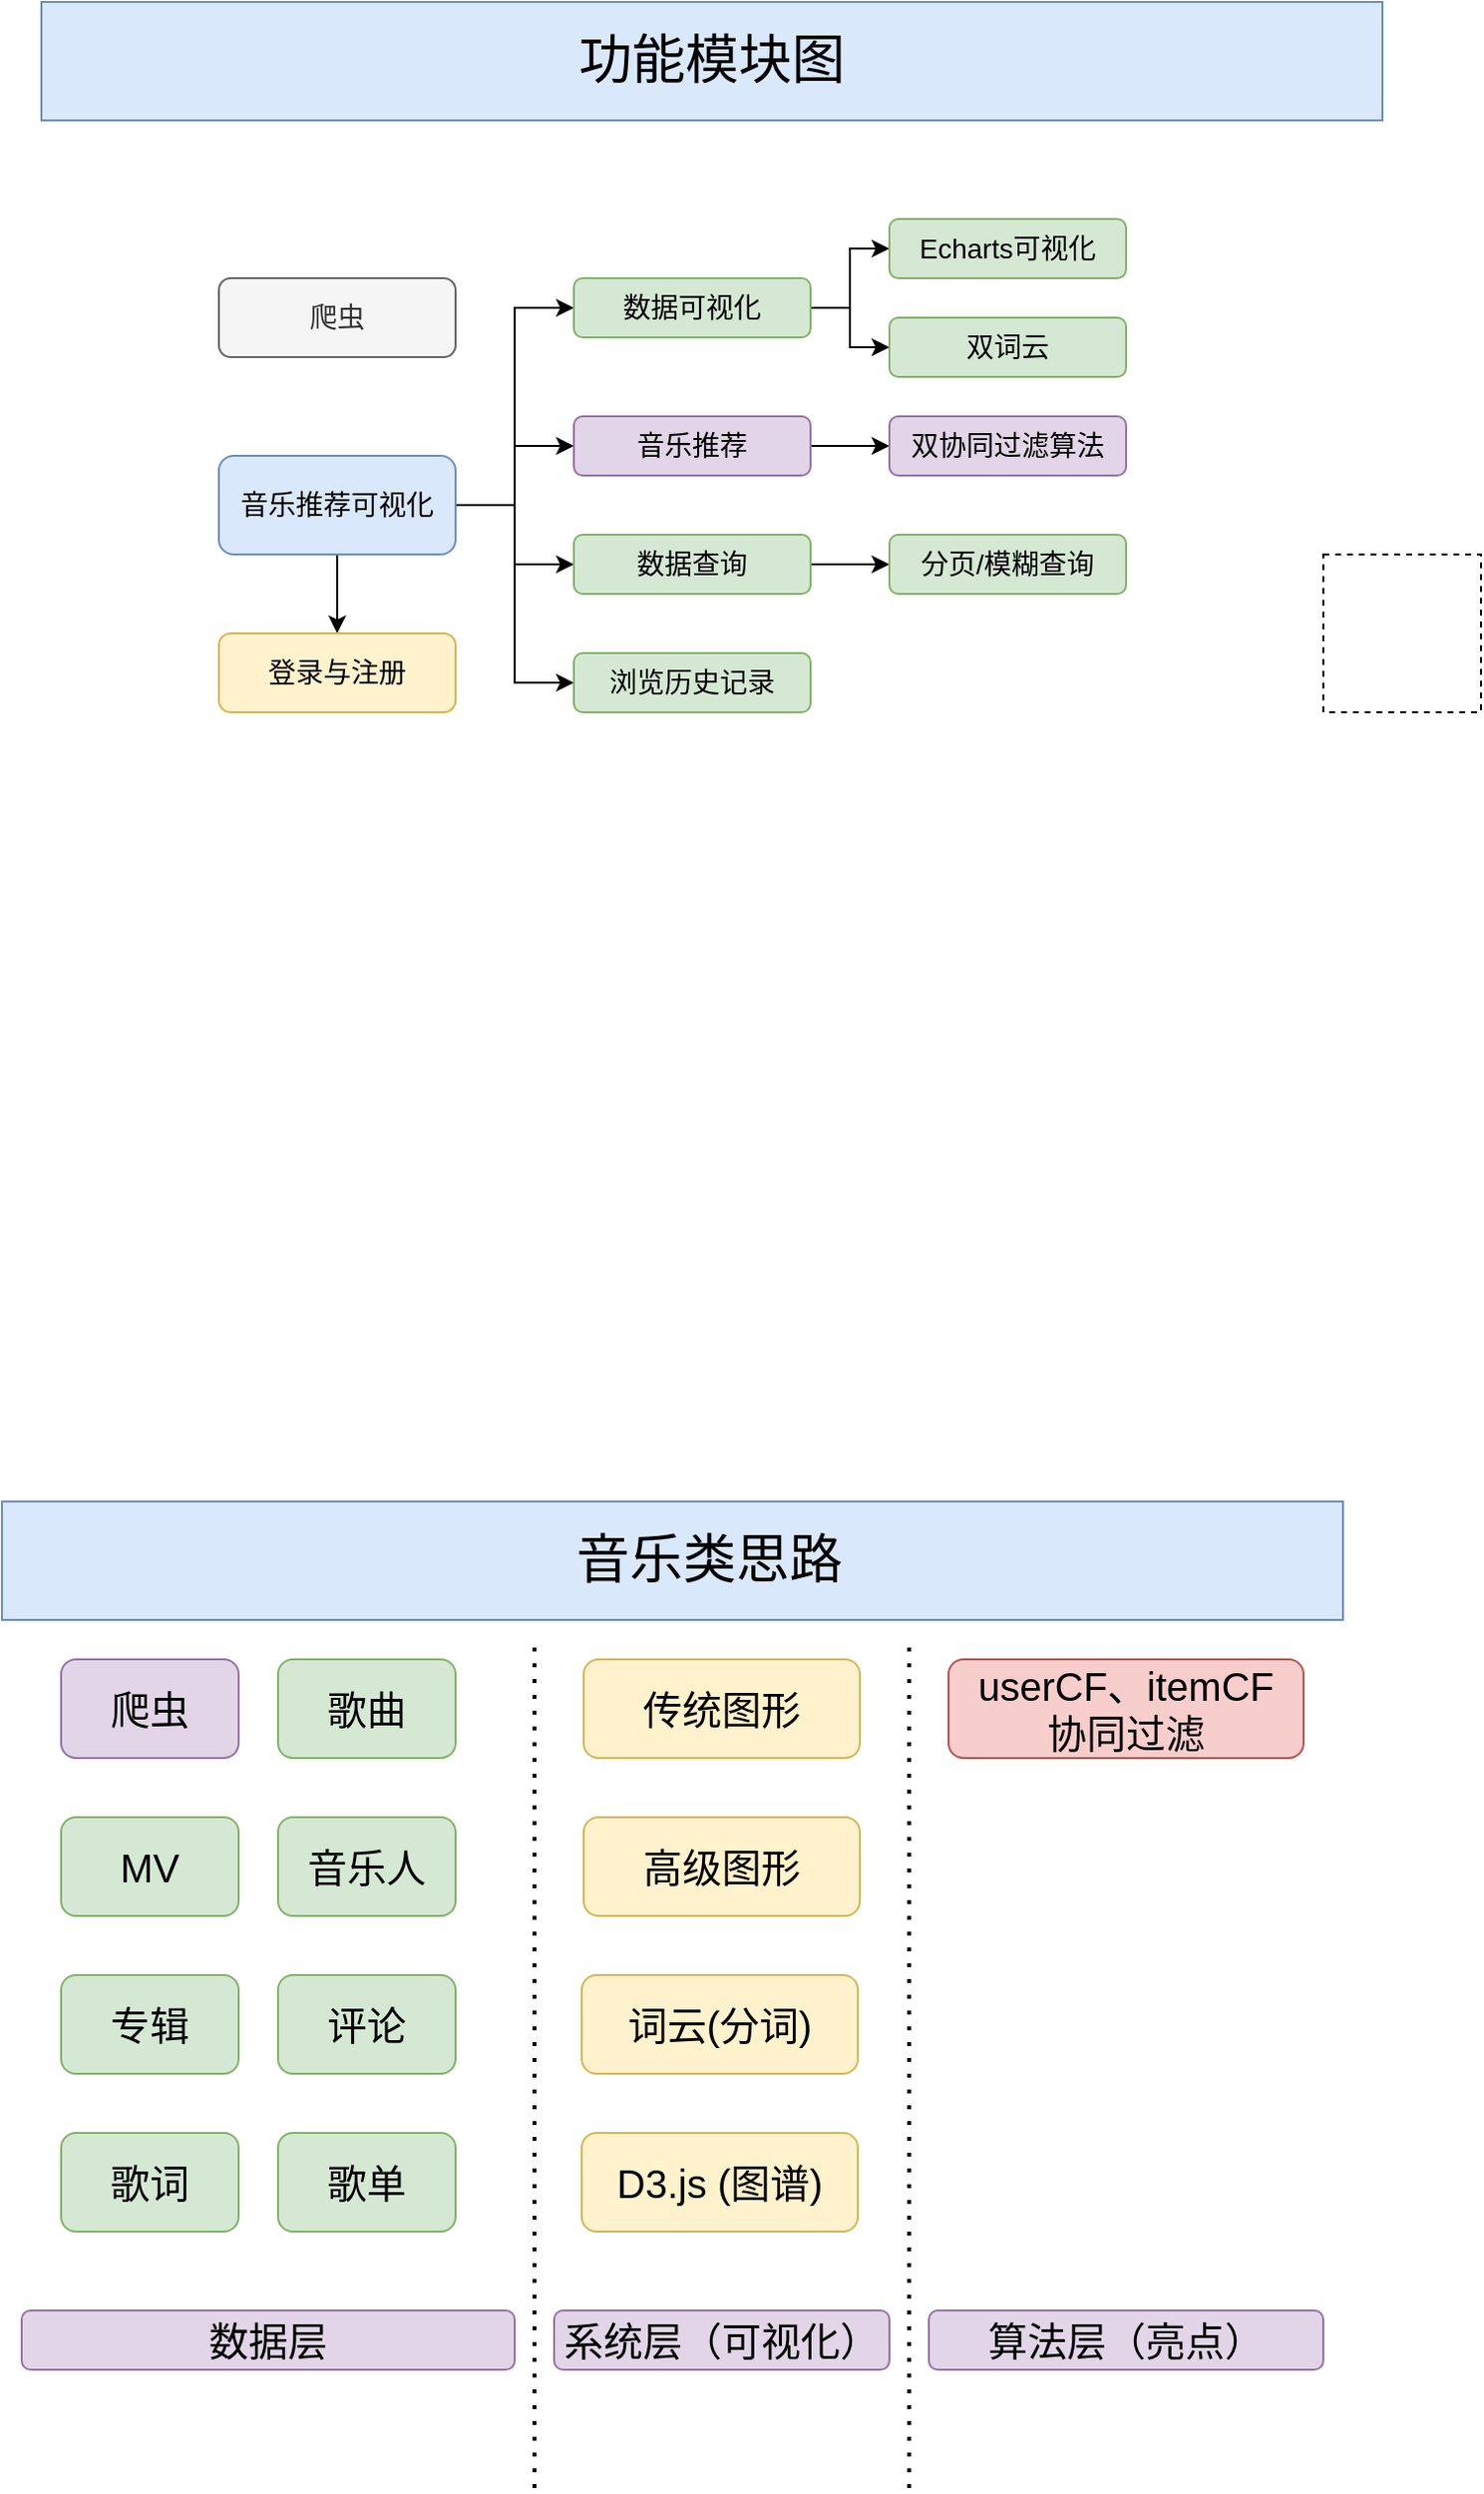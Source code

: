 <mxfile version="20.4.0" type="github">
  <diagram id="gHdGT0hqlNenqPQnGmaF" name="第 1 页">
    <mxGraphModel dx="1038" dy="579" grid="1" gridSize="10" guides="1" tooltips="1" connect="1" arrows="1" fold="1" page="1" pageScale="1" pageWidth="827" pageHeight="1169" math="0" shadow="0">
      <root>
        <mxCell id="0" />
        <mxCell id="1" parent="0" />
        <mxCell id="wtcgkGCjL-V0qk2THGTA-7" value="" style="rounded=0;whiteSpace=wrap;html=1;dashed=1;" vertex="1" parent="1">
          <mxGeometry x="720" y="290" width="80" height="80" as="geometry" />
        </mxCell>
        <mxCell id="UIsmuP5mog6YXnoimDV5-1" value="歌曲" style="rounded=1;whiteSpace=wrap;html=1;fontSize=20;fillColor=#d5e8d4;strokeColor=#82b366;" parent="1" vertex="1">
          <mxGeometry x="190" y="850" width="90" height="50" as="geometry" />
        </mxCell>
        <mxCell id="UIsmuP5mog6YXnoimDV5-3" value="&amp;nbsp; &amp;nbsp; &amp;nbsp;音乐类思路" style="text;html=1;strokeColor=#6c8ebf;fillColor=#dae8fc;align=center;verticalAlign=middle;whiteSpace=wrap;rounded=0;fontSize=27;" parent="1" vertex="1">
          <mxGeometry x="50" y="770" width="680" height="60" as="geometry" />
        </mxCell>
        <mxCell id="UIsmuP5mog6YXnoimDV5-4" value="爬虫" style="rounded=1;whiteSpace=wrap;html=1;fontSize=20;fillColor=#e1d5e7;strokeColor=#9673a6;" parent="1" vertex="1">
          <mxGeometry x="80" y="850" width="90" height="50" as="geometry" />
        </mxCell>
        <mxCell id="UIsmuP5mog6YXnoimDV5-5" value="数据层" style="rounded=1;whiteSpace=wrap;html=1;fontSize=20;fillColor=#e1d5e7;strokeColor=#9673a6;" parent="1" vertex="1">
          <mxGeometry x="60" y="1180" width="250" height="30" as="geometry" />
        </mxCell>
        <mxCell id="UIsmuP5mog6YXnoimDV5-6" value="系统层（可视化）" style="rounded=1;whiteSpace=wrap;html=1;fontSize=20;fillColor=#e1d5e7;strokeColor=#9673a6;" parent="1" vertex="1">
          <mxGeometry x="330" y="1180" width="170" height="30" as="geometry" />
        </mxCell>
        <mxCell id="UIsmuP5mog6YXnoimDV5-7" value="算法层（亮点）" style="rounded=1;whiteSpace=wrap;html=1;fontSize=20;fillColor=#e1d5e7;strokeColor=#9673a6;" parent="1" vertex="1">
          <mxGeometry x="520" y="1180" width="200" height="30" as="geometry" />
        </mxCell>
        <mxCell id="UIsmuP5mog6YXnoimDV5-8" value="" style="endArrow=none;dashed=1;html=1;dashPattern=1 3;strokeWidth=2;rounded=0;fontSize=20;" parent="1" edge="1">
          <mxGeometry width="50" height="50" relative="1" as="geometry">
            <mxPoint x="320" y="1270" as="sourcePoint" />
            <mxPoint x="320" y="840" as="targetPoint" />
          </mxGeometry>
        </mxCell>
        <mxCell id="UIsmuP5mog6YXnoimDV5-9" value="" style="endArrow=none;dashed=1;html=1;dashPattern=1 3;strokeWidth=2;rounded=0;fontSize=20;" parent="1" edge="1">
          <mxGeometry width="50" height="50" relative="1" as="geometry">
            <mxPoint x="510" y="1270" as="sourcePoint" />
            <mxPoint x="510" y="840" as="targetPoint" />
          </mxGeometry>
        </mxCell>
        <mxCell id="6_AVYcbNs08KcEML1Ji8-1" value="功能模块图" style="text;html=1;strokeColor=#6c8ebf;fillColor=#dae8fc;align=center;verticalAlign=middle;whiteSpace=wrap;rounded=0;fontSize=27;" parent="1" vertex="1">
          <mxGeometry x="70" y="10" width="680" height="60" as="geometry" />
        </mxCell>
        <mxCell id="wtcgkGCjL-V0qk2THGTA-8" value="" style="edgeStyle=orthogonalEdgeStyle;rounded=0;orthogonalLoop=1;jettySize=auto;html=1;" edge="1" parent="1" source="6_AVYcbNs08KcEML1Ji8-2" target="wtcgkGCjL-V0qk2THGTA-3">
          <mxGeometry relative="1" as="geometry" />
        </mxCell>
        <mxCell id="wtcgkGCjL-V0qk2THGTA-10" style="edgeStyle=orthogonalEdgeStyle;rounded=0;orthogonalLoop=1;jettySize=auto;html=1;exitX=1;exitY=0.5;exitDx=0;exitDy=0;entryX=0;entryY=0.5;entryDx=0;entryDy=0;" edge="1" parent="1" source="6_AVYcbNs08KcEML1Ji8-2" target="6_AVYcbNs08KcEML1Ji8-4">
          <mxGeometry relative="1" as="geometry" />
        </mxCell>
        <mxCell id="wtcgkGCjL-V0qk2THGTA-11" style="edgeStyle=orthogonalEdgeStyle;rounded=0;orthogonalLoop=1;jettySize=auto;html=1;exitX=1;exitY=0.5;exitDx=0;exitDy=0;entryX=0;entryY=0.5;entryDx=0;entryDy=0;" edge="1" parent="1" source="6_AVYcbNs08KcEML1Ji8-2" target="6_AVYcbNs08KcEML1Ji8-8">
          <mxGeometry relative="1" as="geometry" />
        </mxCell>
        <mxCell id="wtcgkGCjL-V0qk2THGTA-12" style="edgeStyle=orthogonalEdgeStyle;rounded=0;orthogonalLoop=1;jettySize=auto;html=1;exitX=1;exitY=0.5;exitDx=0;exitDy=0;entryX=0;entryY=0.5;entryDx=0;entryDy=0;" edge="1" parent="1" source="6_AVYcbNs08KcEML1Ji8-2" target="6_AVYcbNs08KcEML1Ji8-9">
          <mxGeometry relative="1" as="geometry" />
        </mxCell>
        <mxCell id="wtcgkGCjL-V0qk2THGTA-13" style="edgeStyle=orthogonalEdgeStyle;rounded=0;orthogonalLoop=1;jettySize=auto;html=1;exitX=1;exitY=0.5;exitDx=0;exitDy=0;entryX=0;entryY=0.5;entryDx=0;entryDy=0;" edge="1" parent="1" source="6_AVYcbNs08KcEML1Ji8-2" target="wtcgkGCjL-V0qk2THGTA-2">
          <mxGeometry relative="1" as="geometry" />
        </mxCell>
        <mxCell id="6_AVYcbNs08KcEML1Ji8-2" value="音乐推荐可视化" style="rounded=1;whiteSpace=wrap;html=1;fontSize=14;fillColor=#dae8fc;strokeColor=#6c8ebf;" parent="1" vertex="1">
          <mxGeometry x="160" y="240" width="120" height="50" as="geometry" />
        </mxCell>
        <mxCell id="wtcgkGCjL-V0qk2THGTA-17" style="edgeStyle=orthogonalEdgeStyle;rounded=0;orthogonalLoop=1;jettySize=auto;html=1;exitX=1;exitY=0.5;exitDx=0;exitDy=0;entryX=0;entryY=0.5;entryDx=0;entryDy=0;" edge="1" parent="1" source="6_AVYcbNs08KcEML1Ji8-4" target="wtcgkGCjL-V0qk2THGTA-4">
          <mxGeometry relative="1" as="geometry" />
        </mxCell>
        <mxCell id="wtcgkGCjL-V0qk2THGTA-18" style="edgeStyle=orthogonalEdgeStyle;rounded=0;orthogonalLoop=1;jettySize=auto;html=1;exitX=1;exitY=0.5;exitDx=0;exitDy=0;entryX=0;entryY=0.5;entryDx=0;entryDy=0;" edge="1" parent="1" source="6_AVYcbNs08KcEML1Ji8-4" target="wtcgkGCjL-V0qk2THGTA-5">
          <mxGeometry relative="1" as="geometry" />
        </mxCell>
        <mxCell id="6_AVYcbNs08KcEML1Ji8-4" value="数据可视化" style="rounded=1;whiteSpace=wrap;html=1;fontSize=14;fillColor=#d5e8d4;strokeColor=#82b366;" parent="1" vertex="1">
          <mxGeometry x="340" y="150" width="120" height="30" as="geometry" />
        </mxCell>
        <mxCell id="wtcgkGCjL-V0qk2THGTA-16" style="edgeStyle=orthogonalEdgeStyle;rounded=0;orthogonalLoop=1;jettySize=auto;html=1;exitX=1;exitY=0.5;exitDx=0;exitDy=0;entryX=0;entryY=0.5;entryDx=0;entryDy=0;" edge="1" parent="1" source="6_AVYcbNs08KcEML1Ji8-8" target="wtcgkGCjL-V0qk2THGTA-15">
          <mxGeometry relative="1" as="geometry" />
        </mxCell>
        <mxCell id="6_AVYcbNs08KcEML1Ji8-8" value="音乐推荐" style="rounded=1;whiteSpace=wrap;html=1;fontSize=14;fillColor=#e1d5e7;strokeColor=#9673a6;" parent="1" vertex="1">
          <mxGeometry x="340" y="220" width="120" height="30" as="geometry" />
        </mxCell>
        <mxCell id="wtcgkGCjL-V0qk2THGTA-14" style="edgeStyle=orthogonalEdgeStyle;rounded=0;orthogonalLoop=1;jettySize=auto;html=1;exitX=1;exitY=0.5;exitDx=0;exitDy=0;entryX=0;entryY=0.5;entryDx=0;entryDy=0;" edge="1" parent="1" source="6_AVYcbNs08KcEML1Ji8-9" target="wtcgkGCjL-V0qk2THGTA-6">
          <mxGeometry relative="1" as="geometry" />
        </mxCell>
        <mxCell id="6_AVYcbNs08KcEML1Ji8-9" value="数据查询" style="rounded=1;whiteSpace=wrap;html=1;fontSize=14;fillColor=#d5e8d4;strokeColor=#82b366;" parent="1" vertex="1">
          <mxGeometry x="340" y="280" width="120" height="30" as="geometry" />
        </mxCell>
        <mxCell id="wtcgkGCjL-V0qk2THGTA-2" value="浏览历史记录" style="rounded=1;whiteSpace=wrap;html=1;fontSize=14;fillColor=#d5e8d4;strokeColor=#82b366;" vertex="1" parent="1">
          <mxGeometry x="340" y="340" width="120" height="30" as="geometry" />
        </mxCell>
        <mxCell id="wtcgkGCjL-V0qk2THGTA-3" value="登录与注册" style="rounded=1;whiteSpace=wrap;html=1;fontSize=14;fillColor=#fff2cc;strokeColor=#d6b656;" vertex="1" parent="1">
          <mxGeometry x="160" y="330" width="120" height="40" as="geometry" />
        </mxCell>
        <mxCell id="wtcgkGCjL-V0qk2THGTA-4" value="Echarts可视化" style="rounded=1;whiteSpace=wrap;html=1;fontSize=14;fillColor=#d5e8d4;strokeColor=#82b366;" vertex="1" parent="1">
          <mxGeometry x="500" y="120" width="120" height="30" as="geometry" />
        </mxCell>
        <mxCell id="wtcgkGCjL-V0qk2THGTA-5" value="双词云" style="rounded=1;whiteSpace=wrap;html=1;fontSize=14;fillColor=#d5e8d4;strokeColor=#82b366;" vertex="1" parent="1">
          <mxGeometry x="500" y="170" width="120" height="30" as="geometry" />
        </mxCell>
        <mxCell id="wtcgkGCjL-V0qk2THGTA-6" value="分页/模糊查询" style="rounded=1;whiteSpace=wrap;html=1;fontSize=14;fillColor=#d5e8d4;strokeColor=#82b366;" vertex="1" parent="1">
          <mxGeometry x="500" y="280" width="120" height="30" as="geometry" />
        </mxCell>
        <mxCell id="wtcgkGCjL-V0qk2THGTA-15" value="双协同过滤算法" style="rounded=1;whiteSpace=wrap;html=1;fontSize=14;fillColor=#e1d5e7;strokeColor=#9673a6;" vertex="1" parent="1">
          <mxGeometry x="500" y="220" width="120" height="30" as="geometry" />
        </mxCell>
        <mxCell id="wtcgkGCjL-V0qk2THGTA-19" value="爬虫" style="rounded=1;whiteSpace=wrap;html=1;fontSize=14;fillColor=#f5f5f5;strokeColor=#666666;fontColor=#333333;" vertex="1" parent="1">
          <mxGeometry x="160" y="150" width="120" height="40" as="geometry" />
        </mxCell>
        <mxCell id="wtcgkGCjL-V0qk2THGTA-20" value="MV" style="rounded=1;whiteSpace=wrap;html=1;fontSize=20;fillColor=#d5e8d4;strokeColor=#82b366;" vertex="1" parent="1">
          <mxGeometry x="80" y="930" width="90" height="50" as="geometry" />
        </mxCell>
        <mxCell id="wtcgkGCjL-V0qk2THGTA-21" value="音乐人" style="rounded=1;whiteSpace=wrap;html=1;fontSize=20;fillColor=#d5e8d4;strokeColor=#82b366;" vertex="1" parent="1">
          <mxGeometry x="190" y="930" width="90" height="50" as="geometry" />
        </mxCell>
        <mxCell id="wtcgkGCjL-V0qk2THGTA-22" value="专辑" style="rounded=1;whiteSpace=wrap;html=1;fontSize=20;fillColor=#d5e8d4;strokeColor=#82b366;" vertex="1" parent="1">
          <mxGeometry x="80" y="1010" width="90" height="50" as="geometry" />
        </mxCell>
        <mxCell id="wtcgkGCjL-V0qk2THGTA-23" value="评论" style="rounded=1;whiteSpace=wrap;html=1;fontSize=20;fillColor=#d5e8d4;strokeColor=#82b366;" vertex="1" parent="1">
          <mxGeometry x="190" y="1010" width="90" height="50" as="geometry" />
        </mxCell>
        <mxCell id="wtcgkGCjL-V0qk2THGTA-24" value="歌词" style="rounded=1;whiteSpace=wrap;html=1;fontSize=20;fillColor=#d5e8d4;strokeColor=#82b366;" vertex="1" parent="1">
          <mxGeometry x="80" y="1090" width="90" height="50" as="geometry" />
        </mxCell>
        <mxCell id="wtcgkGCjL-V0qk2THGTA-25" value="歌单" style="rounded=1;whiteSpace=wrap;html=1;fontSize=20;fillColor=#d5e8d4;strokeColor=#82b366;" vertex="1" parent="1">
          <mxGeometry x="190" y="1090" width="90" height="50" as="geometry" />
        </mxCell>
        <mxCell id="wtcgkGCjL-V0qk2THGTA-26" value="词云(分词)" style="rounded=1;whiteSpace=wrap;html=1;fontSize=20;fillColor=#fff2cc;strokeColor=#d6b656;" vertex="1" parent="1">
          <mxGeometry x="344" y="1010" width="140" height="50" as="geometry" />
        </mxCell>
        <mxCell id="wtcgkGCjL-V0qk2THGTA-27" value="D3.js (图谱)" style="rounded=1;whiteSpace=wrap;html=1;fontSize=20;fillColor=#fff2cc;strokeColor=#d6b656;" vertex="1" parent="1">
          <mxGeometry x="344" y="1090" width="140" height="50" as="geometry" />
        </mxCell>
        <mxCell id="wtcgkGCjL-V0qk2THGTA-28" value="高级图形" style="rounded=1;whiteSpace=wrap;html=1;fontSize=20;fillColor=#fff2cc;strokeColor=#d6b656;" vertex="1" parent="1">
          <mxGeometry x="345" y="930" width="140" height="50" as="geometry" />
        </mxCell>
        <mxCell id="wtcgkGCjL-V0qk2THGTA-30" value="传统图形" style="rounded=1;whiteSpace=wrap;html=1;fontSize=20;fillColor=#fff2cc;strokeColor=#d6b656;" vertex="1" parent="1">
          <mxGeometry x="345" y="850" width="140" height="50" as="geometry" />
        </mxCell>
        <mxCell id="wtcgkGCjL-V0qk2THGTA-31" value="userCF、itemCF&lt;br&gt;协同过滤" style="rounded=1;whiteSpace=wrap;html=1;fontSize=20;fillColor=#f8cecc;strokeColor=#b85450;" vertex="1" parent="1">
          <mxGeometry x="530" y="850" width="180" height="50" as="geometry" />
        </mxCell>
      </root>
    </mxGraphModel>
  </diagram>
</mxfile>
